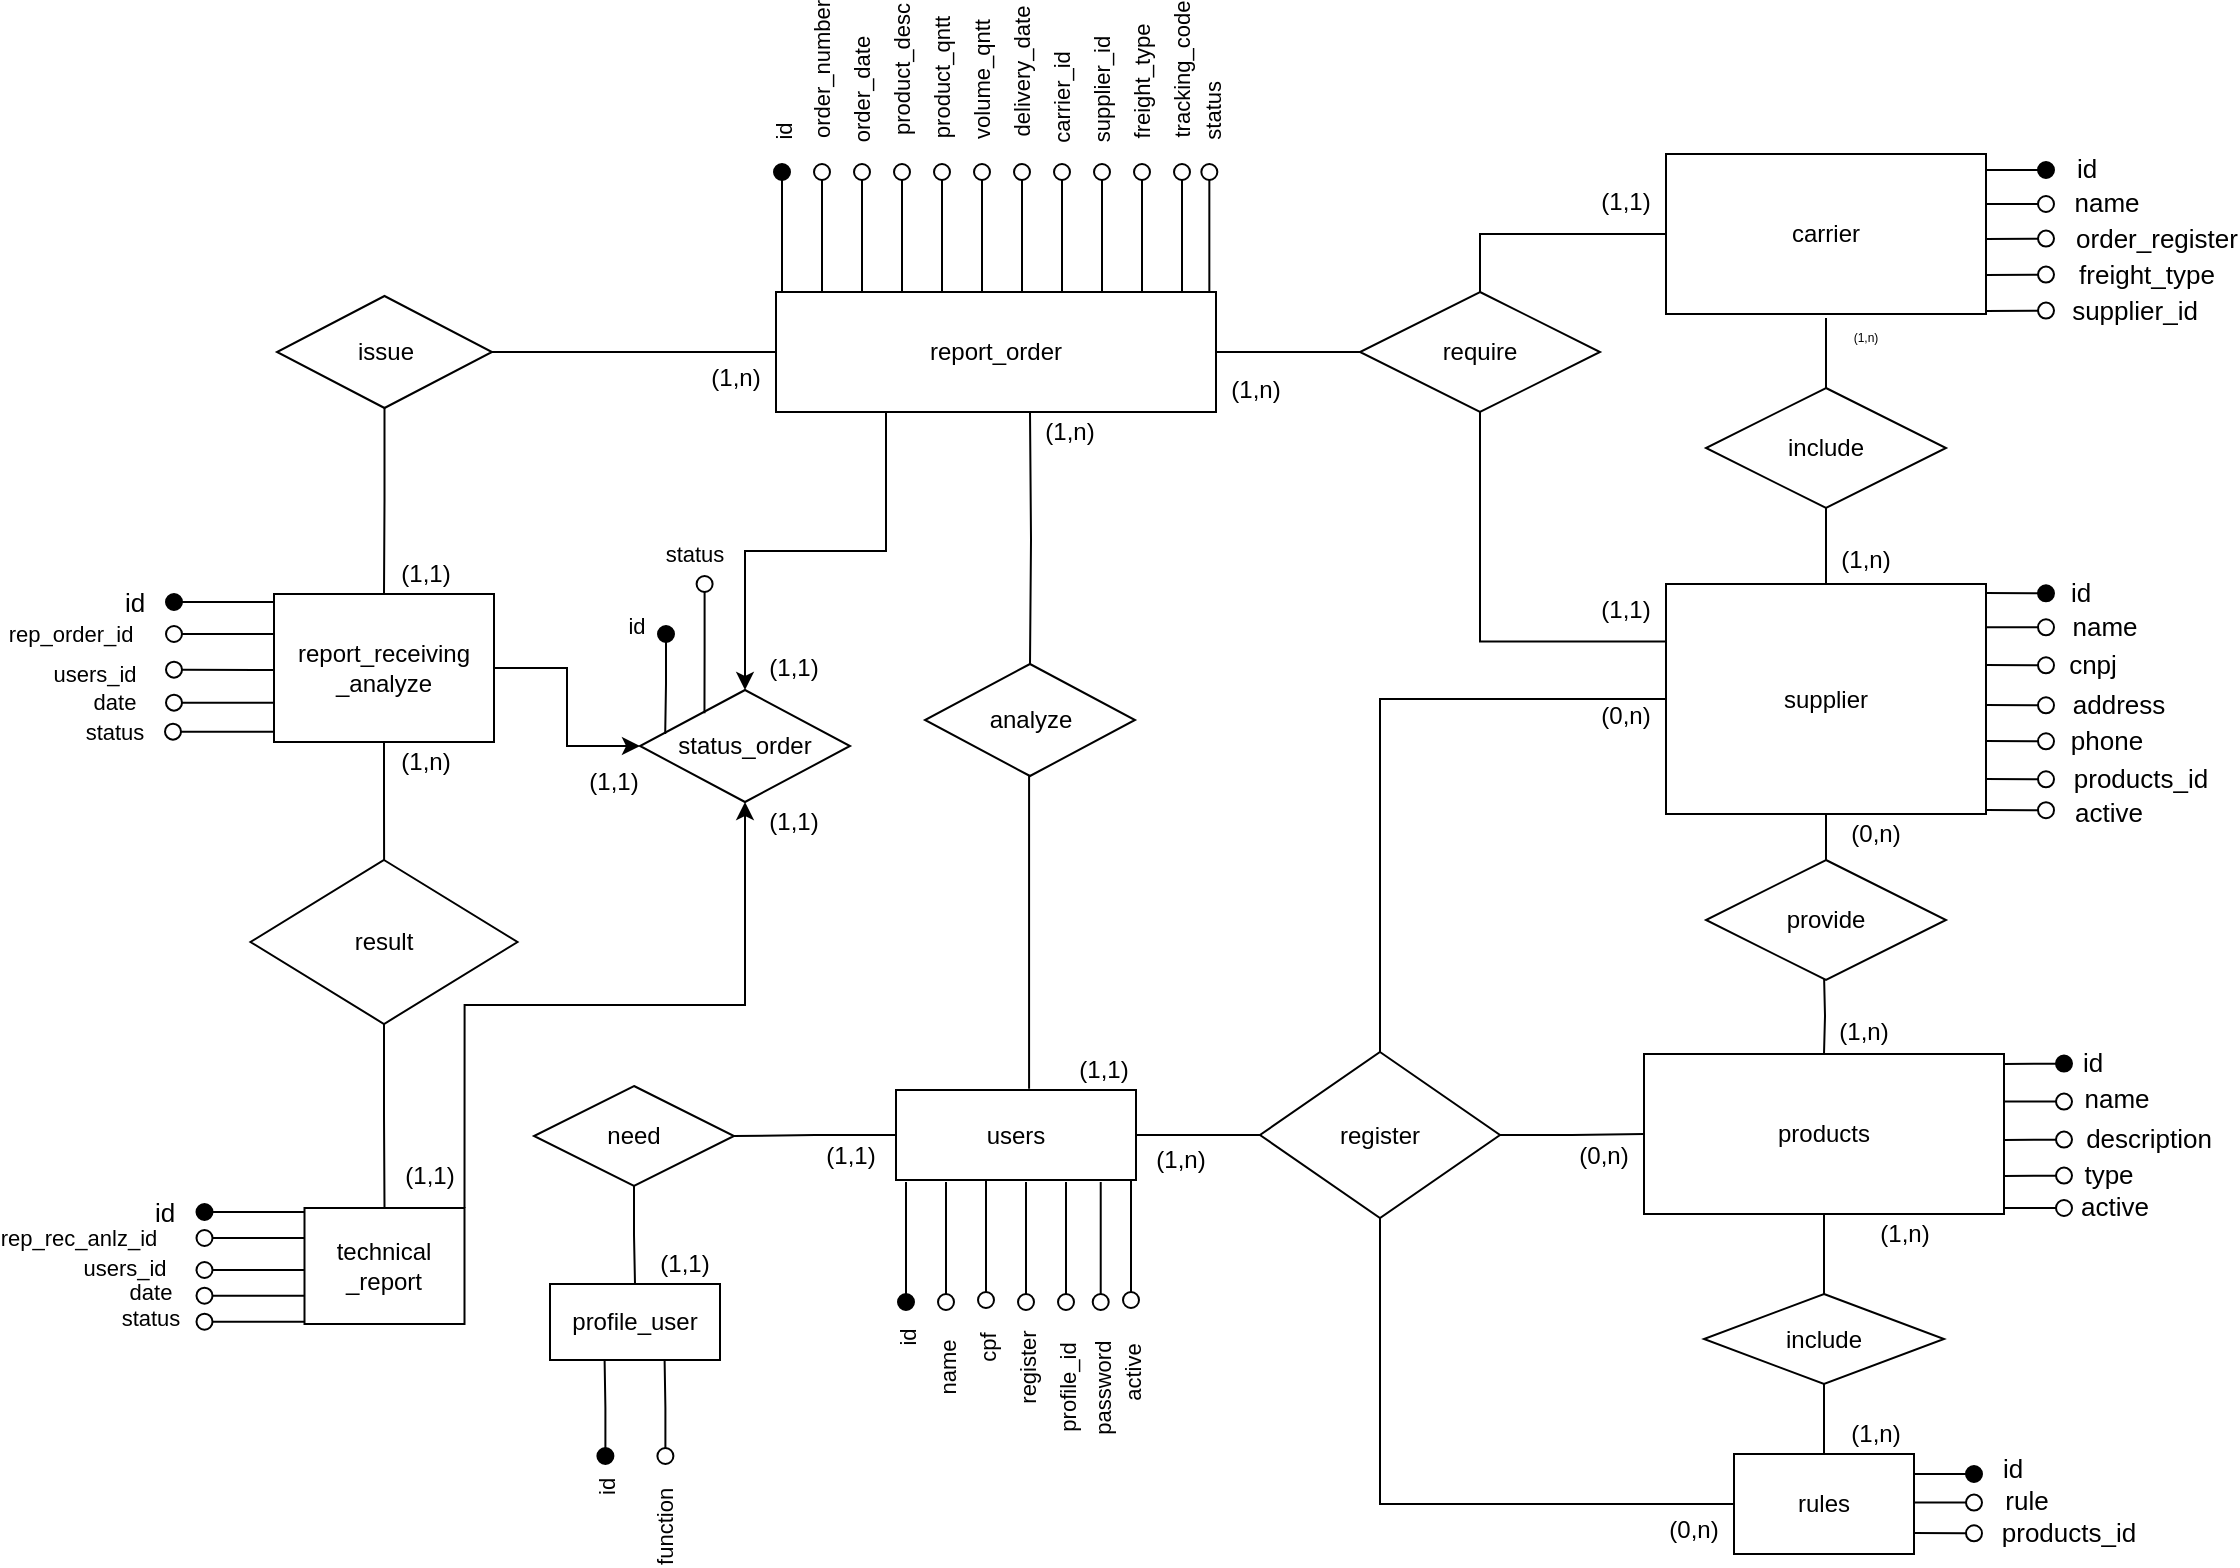 <mxfile version="21.1.5" type="github">
  <diagram id="prtHgNgQTEPvFCAcTncT" name="Page-1">
    <mxGraphModel dx="1671" dy="895" grid="1" gridSize="10" guides="1" tooltips="1" connect="1" arrows="1" fold="1" page="1" pageScale="1" pageWidth="1169" pageHeight="827" math="0" shadow="0">
      <root>
        <mxCell id="0" />
        <mxCell id="1" parent="0" />
        <mxCell id="_CVdrVDIRZmNFYh-nfX4-27" style="edgeStyle=orthogonalEdgeStyle;rounded=0;orthogonalLoop=1;jettySize=auto;html=1;entryX=0.5;entryY=0;entryDx=0;entryDy=0;endArrow=none;endFill=0;" parent="1" target="_CVdrVDIRZmNFYh-nfX4-19" edge="1">
          <mxGeometry relative="1" as="geometry">
            <mxPoint x="936" y="182" as="sourcePoint" />
          </mxGeometry>
        </mxCell>
        <mxCell id="_CVdrVDIRZmNFYh-nfX4-208" style="edgeStyle=orthogonalEdgeStyle;rounded=0;orthogonalLoop=1;jettySize=auto;html=1;entryX=0.5;entryY=0;entryDx=0;entryDy=0;endArrow=none;endFill=0;" parent="1" source="_CVdrVDIRZmNFYh-nfX4-3" target="_CVdrVDIRZmNFYh-nfX4-205" edge="1">
          <mxGeometry relative="1" as="geometry" />
        </mxCell>
        <mxCell id="_CVdrVDIRZmNFYh-nfX4-3" value="carrier" style="whiteSpace=wrap;html=1;align=center;fillColor=none;shadow=0;direction=east;" parent="1" vertex="1">
          <mxGeometry x="856" y="100" width="160" height="80" as="geometry" />
        </mxCell>
        <mxCell id="_CVdrVDIRZmNFYh-nfX4-11" value="&lt;font style=&quot;font-size: 13px;&quot;&gt;id&lt;/font&gt;" style="html=1;verticalAlign=bottom;startArrow=oval;startFill=1;endArrow=none;startSize=8;edgeStyle=elbowEdgeStyle;elbow=vertical;curved=0;rounded=0;fillColor=none;endFill=0;shadow=0;align=center;labelBackgroundColor=none;" parent="1" edge="1">
          <mxGeometry x="-0.982" y="22" width="60" relative="1" as="geometry">
            <mxPoint x="1046" y="108" as="sourcePoint" />
            <mxPoint x="1016" y="108.276" as="targetPoint" />
            <mxPoint x="20" y="-12" as="offset" />
          </mxGeometry>
        </mxCell>
        <mxCell id="_CVdrVDIRZmNFYh-nfX4-12" value="&lt;font style=&quot;font-size: 13px;&quot;&gt;name&lt;/font&gt;" style="html=1;verticalAlign=bottom;startArrow=oval;startFill=0;endArrow=none;startSize=8;edgeStyle=elbowEdgeStyle;elbow=vertical;curved=0;rounded=0;fillColor=none;endFill=0;shadow=0;align=center;labelBackgroundColor=none;" parent="1" edge="1">
          <mxGeometry x="-1" y="32" width="60" relative="1" as="geometry">
            <mxPoint x="1046" y="125" as="sourcePoint" />
            <mxPoint x="1016" y="125" as="targetPoint" />
            <Array as="points">
              <mxPoint x="1036" y="125" />
            </Array>
            <mxPoint x="30" y="-22" as="offset" />
          </mxGeometry>
        </mxCell>
        <mxCell id="_CVdrVDIRZmNFYh-nfX4-13" value="&lt;font style=&quot;font-size: 13px;&quot;&gt;order_register&lt;/font&gt;" style="html=1;verticalAlign=bottom;startArrow=oval;startFill=0;endArrow=none;startSize=8;edgeStyle=elbowEdgeStyle;elbow=vertical;curved=0;rounded=0;fillColor=none;endFill=0;shadow=0;align=center;spacingRight=9;labelBackgroundColor=none;" parent="1" edge="1">
          <mxGeometry x="-0.982" y="61" width="60" relative="1" as="geometry">
            <mxPoint x="1046" y="142.31" as="sourcePoint" />
            <mxPoint x="1016" y="142.31" as="targetPoint" />
            <mxPoint x="60" y="-51" as="offset" />
          </mxGeometry>
        </mxCell>
        <mxCell id="_CVdrVDIRZmNFYh-nfX4-14" value="&lt;font style=&quot;font-size: 13px;&quot;&gt;freight_type&lt;/font&gt;" style="html=1;verticalAlign=bottom;startArrow=oval;startFill=0;endArrow=none;startSize=8;edgeStyle=elbowEdgeStyle;elbow=vertical;curved=0;rounded=0;fillColor=none;endFill=0;shadow=0;align=center;labelBackgroundColor=none;" parent="1" edge="1">
          <mxGeometry x="-0.982" y="51" width="60" relative="1" as="geometry">
            <mxPoint x="1046" y="160.31" as="sourcePoint" />
            <mxPoint x="1016" y="160.31" as="targetPoint" />
            <mxPoint x="50" y="-41" as="offset" />
          </mxGeometry>
        </mxCell>
        <mxCell id="_CVdrVDIRZmNFYh-nfX4-16" value="&lt;font style=&quot;font-size: 13px;&quot;&gt;supplier_id&lt;/font&gt;" style="html=1;verticalAlign=bottom;startArrow=oval;startFill=0;endArrow=none;startSize=8;edgeStyle=elbowEdgeStyle;elbow=vertical;curved=0;rounded=0;fillColor=none;endFill=0;shadow=0;align=center;spacing=2;spacingTop=0;spacingRight=11;labelBackgroundColor=none;" parent="1" edge="1">
          <mxGeometry x="-0.982" y="51" width="60" relative="1" as="geometry">
            <mxPoint x="1046" y="178.31" as="sourcePoint" />
            <mxPoint x="1016" y="178.31" as="targetPoint" />
            <mxPoint x="50" y="-41" as="offset" />
          </mxGeometry>
        </mxCell>
        <mxCell id="_CVdrVDIRZmNFYh-nfX4-29" style="edgeStyle=orthogonalEdgeStyle;rounded=0;orthogonalLoop=1;jettySize=auto;html=1;exitX=0.5;exitY=1;exitDx=0;exitDy=0;entryX=0.5;entryY=0;entryDx=0;entryDy=0;endArrow=none;endFill=0;" parent="1" source="_CVdrVDIRZmNFYh-nfX4-19" target="_CVdrVDIRZmNFYh-nfX4-20" edge="1">
          <mxGeometry relative="1" as="geometry" />
        </mxCell>
        <mxCell id="_CVdrVDIRZmNFYh-nfX4-19" value="include" style="shape=rhombus;perimeter=rhombusPerimeter;whiteSpace=wrap;html=1;align=center;" parent="1" vertex="1">
          <mxGeometry x="876" y="217" width="120" height="60" as="geometry" />
        </mxCell>
        <mxCell id="_CVdrVDIRZmNFYh-nfX4-161" style="edgeStyle=orthogonalEdgeStyle;rounded=0;orthogonalLoop=1;jettySize=auto;html=1;entryX=0.5;entryY=0;entryDx=0;entryDy=0;endArrow=none;endFill=0;" parent="1" source="_CVdrVDIRZmNFYh-nfX4-20" target="_CVdrVDIRZmNFYh-nfX4-35" edge="1">
          <mxGeometry relative="1" as="geometry" />
        </mxCell>
        <mxCell id="_CVdrVDIRZmNFYh-nfX4-211" style="edgeStyle=orthogonalEdgeStyle;rounded=0;orthogonalLoop=1;jettySize=auto;html=1;exitX=0;exitY=0.25;exitDx=0;exitDy=0;endArrow=none;endFill=0;entryX=0.5;entryY=1;entryDx=0;entryDy=0;" parent="1" source="_CVdrVDIRZmNFYh-nfX4-20" target="_CVdrVDIRZmNFYh-nfX4-205" edge="1">
          <mxGeometry relative="1" as="geometry">
            <mxPoint x="763" y="230" as="targetPoint" />
          </mxGeometry>
        </mxCell>
        <mxCell id="_CVdrVDIRZmNFYh-nfX4-20" value="supplier" style="whiteSpace=wrap;html=1;align=center;fillColor=none;" parent="1" vertex="1">
          <mxGeometry x="856" y="315" width="160" height="115" as="geometry" />
        </mxCell>
        <mxCell id="_CVdrVDIRZmNFYh-nfX4-21" value="&lt;font style=&quot;font-size: 13px;&quot;&gt;id&lt;/font&gt;" style="html=1;verticalAlign=bottom;startArrow=oval;startFill=1;endArrow=none;startSize=8;edgeStyle=elbowEdgeStyle;elbow=vertical;curved=0;rounded=0;fillColor=none;endFill=0;spacingRight=7;labelBackgroundColor=none;" parent="1" edge="1">
          <mxGeometry x="-1" y="-23" width="60" relative="1" as="geometry">
            <mxPoint x="1046" y="319.66" as="sourcePoint" />
            <mxPoint x="1016" y="319.66" as="targetPoint" />
            <mxPoint x="20" y="33" as="offset" />
          </mxGeometry>
        </mxCell>
        <mxCell id="_CVdrVDIRZmNFYh-nfX4-22" value="&lt;font style=&quot;font-size: 13px;&quot;&gt;name&lt;/font&gt;" style="html=1;verticalAlign=bottom;startArrow=oval;startFill=0;endArrow=none;startSize=8;edgeStyle=elbowEdgeStyle;elbow=vertical;curved=0;rounded=0;fillColor=none;endFill=0;spacingRight=3;labelBackgroundColor=none;" parent="1" edge="1">
          <mxGeometry x="-1" y="32" width="60" relative="1" as="geometry">
            <mxPoint x="1046" y="336.66" as="sourcePoint" />
            <mxPoint x="1016" y="336.66" as="targetPoint" />
            <Array as="points">
              <mxPoint x="1036" y="336.66" />
            </Array>
            <mxPoint x="30" y="-22" as="offset" />
          </mxGeometry>
        </mxCell>
        <mxCell id="_CVdrVDIRZmNFYh-nfX4-23" value="&lt;font style=&quot;font-size: 13px;&quot;&gt;cnpj&lt;/font&gt;" style="html=1;verticalAlign=bottom;startArrow=oval;startFill=0;endArrow=none;startSize=8;edgeStyle=elbowEdgeStyle;elbow=vertical;curved=0;rounded=0;fillColor=none;endFill=0;spacingRight=-6;labelBackgroundColor=none;" parent="1" edge="1">
          <mxGeometry x="-1" y="-23" width="60" relative="1" as="geometry">
            <mxPoint x="1046" y="355.66" as="sourcePoint" />
            <mxPoint x="1016" y="355.66" as="targetPoint" />
            <mxPoint x="20" y="33" as="offset" />
          </mxGeometry>
        </mxCell>
        <mxCell id="_CVdrVDIRZmNFYh-nfX4-24" value="&lt;font style=&quot;font-size: 13px;&quot;&gt;address&lt;/font&gt;" style="html=1;verticalAlign=bottom;startArrow=oval;startFill=0;endArrow=none;startSize=8;edgeStyle=elbowEdgeStyle;elbow=vertical;curved=0;rounded=0;fillColor=none;endFill=0;spacingRight=9;labelBackgroundColor=none;" parent="1" edge="1">
          <mxGeometry x="-1" y="-41" width="60" relative="1" as="geometry">
            <mxPoint x="1046" y="375.66" as="sourcePoint" />
            <mxPoint x="1016" y="375.66" as="targetPoint" />
            <mxPoint x="40" y="51" as="offset" />
          </mxGeometry>
        </mxCell>
        <mxCell id="_CVdrVDIRZmNFYh-nfX4-25" value="&lt;font style=&quot;font-size: 13px;&quot;&gt;phone&lt;/font&gt;" style="html=1;verticalAlign=bottom;startArrow=oval;startFill=0;endArrow=none;startSize=8;edgeStyle=elbowEdgeStyle;elbow=vertical;curved=0;rounded=0;fillColor=none;endFill=0;labelBackgroundColor=none;" parent="1" edge="1">
          <mxGeometry x="-1" y="-32" width="60" relative="1" as="geometry">
            <mxPoint x="1046" y="393.66" as="sourcePoint" />
            <mxPoint x="1016" y="393.66" as="targetPoint" />
            <mxPoint x="30" y="42" as="offset" />
          </mxGeometry>
        </mxCell>
        <mxCell id="_CVdrVDIRZmNFYh-nfX4-30" value="(1,n)" style="text;strokeColor=none;fillColor=none;spacingLeft=4;spacingRight=4;overflow=hidden;rotatable=0;points=[[0,0.5],[1,0.5]];portConstraint=eastwest;fontSize=6;whiteSpace=wrap;html=1;shadow=0;verticalAlign=middle;align=center;" parent="1" vertex="1">
          <mxGeometry x="936" y="182" width="40" height="20" as="geometry" />
        </mxCell>
        <mxCell id="_CVdrVDIRZmNFYh-nfX4-31" value="(1,n)" style="text;strokeColor=none;fillColor=none;spacingLeft=4;spacingRight=4;overflow=hidden;rotatable=0;points=[[0,0.5],[1,0.5]];portConstraint=eastwest;fontSize=12;whiteSpace=wrap;html=1;align=center;verticalAlign=middle;" parent="1" vertex="1">
          <mxGeometry x="936" y="290" width="40" height="25" as="geometry" />
        </mxCell>
        <mxCell id="_CVdrVDIRZmNFYh-nfX4-32" value="&lt;font style=&quot;font-size: 13px;&quot;&gt;products_id&lt;/font&gt;" style="html=1;verticalAlign=bottom;startArrow=oval;startFill=0;endArrow=none;startSize=8;edgeStyle=elbowEdgeStyle;elbow=vertical;curved=0;rounded=0;fillColor=none;endFill=0;spacingRight=7;labelBackgroundColor=none;" parent="1" edge="1">
          <mxGeometry x="-1" y="-51" width="60" relative="1" as="geometry">
            <mxPoint x="1046" y="412.66" as="sourcePoint" />
            <mxPoint x="1016" y="412.66" as="targetPoint" />
            <mxPoint x="50" y="61" as="offset" />
          </mxGeometry>
        </mxCell>
        <mxCell id="_CVdrVDIRZmNFYh-nfX4-34" style="edgeStyle=orthogonalEdgeStyle;rounded=0;orthogonalLoop=1;jettySize=auto;html=1;exitX=0.5;exitY=1;exitDx=0;exitDy=0;entryX=0.5;entryY=0;entryDx=0;entryDy=0;endArrow=none;endFill=0;" parent="1" target="_CVdrVDIRZmNFYh-nfX4-36" edge="1">
          <mxGeometry relative="1" as="geometry">
            <mxPoint x="935" y="510" as="sourcePoint" />
          </mxGeometry>
        </mxCell>
        <mxCell id="_CVdrVDIRZmNFYh-nfX4-35" value="provide" style="shape=rhombus;perimeter=rhombusPerimeter;whiteSpace=wrap;html=1;align=center;" parent="1" vertex="1">
          <mxGeometry x="876" y="453" width="120" height="60" as="geometry" />
        </mxCell>
        <mxCell id="_CVdrVDIRZmNFYh-nfX4-165" style="edgeStyle=orthogonalEdgeStyle;rounded=0;orthogonalLoop=1;jettySize=auto;html=1;entryX=0.5;entryY=0;entryDx=0;entryDy=0;endArrow=none;endFill=0;" parent="1" source="_CVdrVDIRZmNFYh-nfX4-36" target="_CVdrVDIRZmNFYh-nfX4-51" edge="1">
          <mxGeometry relative="1" as="geometry" />
        </mxCell>
        <mxCell id="_CVdrVDIRZmNFYh-nfX4-36" value="products" style="whiteSpace=wrap;html=1;align=center;fillColor=none;" parent="1" vertex="1">
          <mxGeometry x="845" y="550" width="180" height="80" as="geometry" />
        </mxCell>
        <mxCell id="_CVdrVDIRZmNFYh-nfX4-37" value="&lt;font style=&quot;font-size: 13px;&quot;&gt;id&lt;/font&gt;" style="html=1;verticalAlign=bottom;startArrow=oval;startFill=1;endArrow=none;startSize=8;edgeStyle=elbowEdgeStyle;elbow=vertical;curved=0;rounded=0;fillColor=none;endFill=0;spacing=2;spacingRight=8;labelBackgroundColor=none;" parent="1" edge="1">
          <mxGeometry x="-0.994" y="21" width="60" relative="1" as="geometry">
            <mxPoint x="1055" y="554.79" as="sourcePoint" />
            <mxPoint x="1025" y="554.79" as="targetPoint" />
            <mxPoint x="18" y="-11" as="offset" />
          </mxGeometry>
        </mxCell>
        <mxCell id="_CVdrVDIRZmNFYh-nfX4-38" value="&lt;font style=&quot;font-size: 13px;&quot;&gt;name&lt;/font&gt;" style="html=1;verticalAlign=bottom;startArrow=oval;startFill=0;endArrow=none;startSize=8;edgeStyle=elbowEdgeStyle;elbow=vertical;curved=0;rounded=0;fillColor=none;endFill=0;spacingRight=4;spacing=3;fontColor=default;labelBackgroundColor=none;" parent="1" edge="1">
          <mxGeometry x="-1" y="30" width="60" relative="1" as="geometry">
            <mxPoint x="1055" y="573.79" as="sourcePoint" />
            <mxPoint x="1025" y="573.79" as="targetPoint" />
            <Array as="points">
              <mxPoint x="1045" y="573.79" />
            </Array>
            <mxPoint x="28" y="-20" as="offset" />
          </mxGeometry>
        </mxCell>
        <mxCell id="_CVdrVDIRZmNFYh-nfX4-39" value="&lt;font style=&quot;font-size: 13px;&quot;&gt;description&lt;/font&gt;" style="html=1;verticalAlign=bottom;startArrow=oval;startFill=0;endArrow=none;startSize=8;edgeStyle=elbowEdgeStyle;elbow=vertical;curved=0;rounded=0;fillColor=none;endFill=0;spacingRight=12;labelBackgroundColor=none;" parent="1" edge="1">
          <mxGeometry x="-0.994" y="49" width="60" relative="1" as="geometry">
            <mxPoint x="1055" y="592.79" as="sourcePoint" />
            <mxPoint x="1025" y="592.79" as="targetPoint" />
            <mxPoint x="48" y="-39" as="offset" />
          </mxGeometry>
        </mxCell>
        <mxCell id="_CVdrVDIRZmNFYh-nfX4-40" value="&lt;font style=&quot;font-size: 13px;&quot;&gt;type&lt;/font&gt;" style="html=1;verticalAlign=bottom;startArrow=oval;startFill=0;endArrow=none;startSize=8;edgeStyle=elbowEdgeStyle;elbow=vertical;curved=0;rounded=0;fillColor=none;endFill=0;spacingRight=-8;labelBackgroundColor=none;" parent="1" edge="1">
          <mxGeometry x="-1" y="-21" width="60" relative="1" as="geometry">
            <mxPoint x="1055" y="610.79" as="sourcePoint" />
            <mxPoint x="1025" y="610.79" as="targetPoint" />
            <mxPoint x="18" y="31" as="offset" />
          </mxGeometry>
        </mxCell>
        <mxCell id="_CVdrVDIRZmNFYh-nfX4-42" value="(0,n)" style="text;strokeColor=none;fillColor=none;spacingLeft=4;spacingRight=4;overflow=hidden;rotatable=0;points=[[0,0.5],[1,0.5]];portConstraint=eastwest;fontSize=12;whiteSpace=wrap;html=1;align=center;verticalAlign=middle;" parent="1" vertex="1">
          <mxGeometry x="941" y="430" width="40" height="20" as="geometry" />
        </mxCell>
        <mxCell id="_CVdrVDIRZmNFYh-nfX4-43" value="(1,n)" style="text;strokeColor=none;fillColor=none;spacingLeft=4;spacingRight=4;overflow=hidden;rotatable=0;points=[[0,0.5],[1,0.5]];portConstraint=eastwest;fontSize=12;whiteSpace=wrap;html=1;verticalAlign=middle;align=center;" parent="1" vertex="1">
          <mxGeometry x="935" y="527" width="40" height="23" as="geometry" />
        </mxCell>
        <mxCell id="_CVdrVDIRZmNFYh-nfX4-45" value="rules" style="whiteSpace=wrap;html=1;align=center;fillColor=none;" parent="1" vertex="1">
          <mxGeometry x="890" y="750" width="90" height="50" as="geometry" />
        </mxCell>
        <mxCell id="_CVdrVDIRZmNFYh-nfX4-167" style="edgeStyle=orthogonalEdgeStyle;rounded=0;orthogonalLoop=1;jettySize=auto;html=1;entryX=0.5;entryY=0;entryDx=0;entryDy=0;endArrow=none;endFill=0;" parent="1" source="_CVdrVDIRZmNFYh-nfX4-51" target="_CVdrVDIRZmNFYh-nfX4-45" edge="1">
          <mxGeometry relative="1" as="geometry" />
        </mxCell>
        <mxCell id="_CVdrVDIRZmNFYh-nfX4-51" value="include" style="shape=rhombus;perimeter=rhombusPerimeter;whiteSpace=wrap;html=1;align=center;" parent="1" vertex="1">
          <mxGeometry x="875" y="670" width="120" height="45" as="geometry" />
        </mxCell>
        <mxCell id="_CVdrVDIRZmNFYh-nfX4-57" value="(1,n)" style="text;strokeColor=none;fillColor=none;spacingLeft=4;spacingRight=4;overflow=hidden;rotatable=0;points=[[0,0.5],[1,0.5]];portConstraint=eastwest;fontSize=12;whiteSpace=wrap;html=1;verticalAlign=middle;align=center;" parent="1" vertex="1">
          <mxGeometry x="955" y="630" width="41" height="20" as="geometry" />
        </mxCell>
        <mxCell id="_CVdrVDIRZmNFYh-nfX4-58" value="(1,n)" style="text;strokeColor=none;fillColor=none;spacingLeft=4;spacingRight=4;overflow=hidden;rotatable=0;points=[[0,0.5],[1,0.5]];portConstraint=eastwest;fontSize=12;whiteSpace=wrap;html=1;verticalAlign=middle;align=center;" parent="1" vertex="1">
          <mxGeometry x="941" y="730" width="40" height="20" as="geometry" />
        </mxCell>
        <mxCell id="_CVdrVDIRZmNFYh-nfX4-213" style="edgeStyle=orthogonalEdgeStyle;rounded=0;orthogonalLoop=1;jettySize=auto;html=1;entryX=0.5;entryY=0;entryDx=0;entryDy=0;endArrow=none;endFill=0;" parent="1" target="_CVdrVDIRZmNFYh-nfX4-185" edge="1">
          <mxGeometry relative="1" as="geometry">
            <mxPoint x="538" y="229" as="sourcePoint" />
          </mxGeometry>
        </mxCell>
        <mxCell id="_CVdrVDIRZmNFYh-nfX4-256" style="edgeStyle=orthogonalEdgeStyle;rounded=0;orthogonalLoop=1;jettySize=auto;html=1;endArrow=none;endFill=0;" parent="1" source="_CVdrVDIRZmNFYh-nfX4-60" target="_CVdrVDIRZmNFYh-nfX4-254" edge="1">
          <mxGeometry relative="1" as="geometry" />
        </mxCell>
        <mxCell id="lhoIDxbnraqKKXSObp4H-19" style="edgeStyle=orthogonalEdgeStyle;rounded=0;orthogonalLoop=1;jettySize=auto;html=1;exitX=0.25;exitY=1;exitDx=0;exitDy=0;fontFamily=Helvetica;fontSize=12;fontColor=default;" edge="1" parent="1" source="_CVdrVDIRZmNFYh-nfX4-60" target="lhoIDxbnraqKKXSObp4H-16">
          <mxGeometry relative="1" as="geometry" />
        </mxCell>
        <mxCell id="_CVdrVDIRZmNFYh-nfX4-60" value="report_order" style="whiteSpace=wrap;html=1;align=center;fillColor=none;" parent="1" vertex="1">
          <mxGeometry x="411" y="169" width="220" height="60" as="geometry" />
        </mxCell>
        <mxCell id="_CVdrVDIRZmNFYh-nfX4-66" value="&lt;p style=&quot;line-height: 0%;&quot;&gt;id&lt;/p&gt;" style="html=1;verticalAlign=middle;startArrow=oval;startFill=1;endArrow=none;startSize=8;edgeStyle=elbowEdgeStyle;elbow=vertical;curved=0;rounded=0;fillColor=none;endFill=0;align=center;horizontal=0;labelPosition=center;verticalLabelPosition=middle;spacing=0;labelBackgroundColor=none;" parent="1" edge="1">
          <mxGeometry x="-1" y="-20" width="60" relative="1" as="geometry">
            <mxPoint x="414" y="109" as="sourcePoint" />
            <mxPoint x="414" y="169" as="targetPoint" />
            <mxPoint x="20" y="-20" as="offset" />
          </mxGeometry>
        </mxCell>
        <mxCell id="_CVdrVDIRZmNFYh-nfX4-81" value="&lt;p style=&quot;line-height: 0%;&quot;&gt;order_number&lt;br&gt;&lt;/p&gt;" style="html=1;verticalAlign=bottom;startArrow=oval;startFill=0;endArrow=none;startSize=8;edgeStyle=elbowEdgeStyle;elbow=vertical;curved=0;rounded=0;fillColor=none;endFill=0;align=center;horizontal=0;labelPosition=center;verticalLabelPosition=top;spacing=0;fontColor=default;labelBackgroundColor=none;" parent="1" edge="1">
          <mxGeometry x="-1" y="51" width="60" relative="1" as="geometry">
            <mxPoint x="434" y="109" as="sourcePoint" />
            <mxPoint x="434" y="169" as="targetPoint" />
            <mxPoint x="-41" y="-50" as="offset" />
          </mxGeometry>
        </mxCell>
        <mxCell id="_CVdrVDIRZmNFYh-nfX4-82" value="&lt;p style=&quot;line-height: 0%;&quot;&gt;order_date&lt;br&gt;&lt;/p&gt;" style="html=1;verticalAlign=bottom;startArrow=oval;startFill=0;endArrow=none;startSize=8;edgeStyle=elbowEdgeStyle;elbow=vertical;curved=0;rounded=0;fillColor=none;endFill=0;align=center;horizontal=0;labelPosition=center;verticalLabelPosition=top;spacing=0;labelBackgroundColor=none;" parent="1" edge="1">
          <mxGeometry x="-1" y="41" width="60" relative="1" as="geometry">
            <mxPoint x="454" y="109" as="sourcePoint" />
            <mxPoint x="454" y="169" as="targetPoint" />
            <mxPoint x="-31" y="-40" as="offset" />
          </mxGeometry>
        </mxCell>
        <mxCell id="_CVdrVDIRZmNFYh-nfX4-84" value="&lt;p style=&quot;line-height: 0%;&quot;&gt;product_desc&lt;br&gt;&lt;/p&gt;" style="html=1;verticalAlign=bottom;startArrow=oval;startFill=0;endArrow=none;startSize=8;edgeStyle=elbowEdgeStyle;elbow=vertical;curved=0;rounded=0;fillColor=none;endFill=0;align=center;horizontal=0;labelPosition=center;verticalLabelPosition=top;spacing=0;labelBackgroundColor=none;" parent="1" edge="1">
          <mxGeometry x="-1" y="51" width="60" relative="1" as="geometry">
            <mxPoint x="474" y="109" as="sourcePoint" />
            <mxPoint x="474" y="169" as="targetPoint" />
            <mxPoint x="-41" y="-50" as="offset" />
          </mxGeometry>
        </mxCell>
        <mxCell id="_CVdrVDIRZmNFYh-nfX4-85" value="&lt;p style=&quot;line-height: 0%;&quot;&gt;product_qntt&lt;br&gt;&lt;/p&gt;" style="html=1;verticalAlign=bottom;startArrow=oval;startFill=0;endArrow=none;startSize=8;edgeStyle=elbowEdgeStyle;elbow=vertical;curved=0;rounded=0;fillColor=none;endFill=0;align=center;horizontal=0;labelPosition=center;verticalLabelPosition=top;spacing=-4;labelBackgroundColor=none;" parent="1" edge="1">
          <mxGeometry x="-1" y="51" width="60" relative="1" as="geometry">
            <mxPoint x="494" y="109" as="sourcePoint" />
            <mxPoint x="494" y="169" as="targetPoint" />
            <mxPoint x="-41" y="-50" as="offset" />
          </mxGeometry>
        </mxCell>
        <mxCell id="_CVdrVDIRZmNFYh-nfX4-87" value="&lt;p style=&quot;line-height: 0%;&quot;&gt;volume_qntt&lt;br&gt;&lt;/p&gt;" style="html=1;verticalAlign=bottom;startArrow=oval;startFill=0;endArrow=none;startSize=8;edgeStyle=elbowEdgeStyle;elbow=vertical;curved=0;rounded=0;fillColor=none;endFill=0;align=center;horizontal=0;labelPosition=center;verticalLabelPosition=top;spacing=-5;labelBackgroundColor=none;" parent="1" edge="1">
          <mxGeometry x="-1" y="51" width="60" relative="1" as="geometry">
            <mxPoint x="514" y="109" as="sourcePoint" />
            <mxPoint x="514" y="169" as="targetPoint" />
            <mxPoint x="-41" y="-50" as="offset" />
          </mxGeometry>
        </mxCell>
        <mxCell id="_CVdrVDIRZmNFYh-nfX4-88" value="&lt;p style=&quot;line-height: 0%;&quot;&gt;delivery_date&lt;br&gt;&lt;/p&gt;" style="html=1;verticalAlign=bottom;startArrow=oval;startFill=0;endArrow=none;startSize=8;edgeStyle=elbowEdgeStyle;elbow=vertical;curved=0;rounded=0;fillColor=none;endFill=0;align=center;horizontal=0;labelPosition=center;verticalLabelPosition=top;spacing=-1;labelBackgroundColor=none;" parent="1" edge="1">
          <mxGeometry x="-1" y="51" width="60" relative="1" as="geometry">
            <mxPoint x="534" y="109" as="sourcePoint" />
            <mxPoint x="534" y="169" as="targetPoint" />
            <mxPoint x="-41" y="-50" as="offset" />
          </mxGeometry>
        </mxCell>
        <mxCell id="_CVdrVDIRZmNFYh-nfX4-89" value="&lt;p style=&quot;line-height: 0%;&quot;&gt;carrier_id&lt;br&gt;&lt;/p&gt;" style="html=1;verticalAlign=bottom;startArrow=oval;startFill=0;endArrow=none;startSize=8;edgeStyle=elbowEdgeStyle;elbow=vertical;curved=0;rounded=0;fillColor=none;endFill=0;align=center;horizontal=0;labelPosition=center;verticalLabelPosition=top;spacing=-4;labelBackgroundColor=none;" parent="1" edge="1">
          <mxGeometry x="-1" y="41" width="60" relative="1" as="geometry">
            <mxPoint x="554" y="109" as="sourcePoint" />
            <mxPoint x="554" y="169" as="targetPoint" />
            <mxPoint x="-31" y="-40" as="offset" />
          </mxGeometry>
        </mxCell>
        <mxCell id="_CVdrVDIRZmNFYh-nfX4-90" value="&lt;p style=&quot;line-height: 0%;&quot;&gt;supplier_id&lt;br&gt;&lt;/p&gt;" style="html=1;verticalAlign=bottom;startArrow=oval;startFill=0;endArrow=none;startSize=8;edgeStyle=elbowEdgeStyle;elbow=vertical;curved=0;rounded=0;fillColor=none;endFill=0;align=center;horizontal=0;labelPosition=center;verticalLabelPosition=top;spacing=0;labelBackgroundColor=none;" parent="1" edge="1">
          <mxGeometry x="-1" y="41" width="60" relative="1" as="geometry">
            <mxPoint x="574" y="109" as="sourcePoint" />
            <mxPoint x="574" y="169" as="targetPoint" />
            <mxPoint x="-31" y="-40" as="offset" />
          </mxGeometry>
        </mxCell>
        <mxCell id="_CVdrVDIRZmNFYh-nfX4-91" value="&lt;p style=&quot;line-height: 0%;&quot;&gt;freight_type&lt;br&gt;&lt;/p&gt;" style="html=1;verticalAlign=bottom;startArrow=oval;startFill=0;endArrow=none;startSize=8;edgeStyle=elbowEdgeStyle;elbow=vertical;curved=0;rounded=0;fillColor=none;endFill=0;align=center;horizontal=0;labelPosition=center;verticalLabelPosition=top;spacing=-6;labelBackgroundColor=none;" parent="1" edge="1">
          <mxGeometry x="-1" y="51" width="60" relative="1" as="geometry">
            <mxPoint x="594" y="109" as="sourcePoint" />
            <mxPoint x="594" y="169" as="targetPoint" />
            <mxPoint x="-41" y="-50" as="offset" />
          </mxGeometry>
        </mxCell>
        <mxCell id="_CVdrVDIRZmNFYh-nfX4-92" value="&lt;p style=&quot;line-height: 0%;&quot;&gt;tracking_code&lt;br&gt;&lt;/p&gt;" style="html=1;verticalAlign=bottom;startArrow=oval;startFill=0;endArrow=none;startSize=8;edgeStyle=elbowEdgeStyle;elbow=vertical;curved=0;rounded=0;fillColor=none;endFill=0;align=center;horizontal=0;labelPosition=center;verticalLabelPosition=top;spacing=0;labelBackgroundColor=none;" parent="1" edge="1">
          <mxGeometry x="-1" y="51" width="60" relative="1" as="geometry">
            <mxPoint x="614" y="109" as="sourcePoint" />
            <mxPoint x="614" y="169" as="targetPoint" />
            <mxPoint x="-41" y="-50" as="offset" />
          </mxGeometry>
        </mxCell>
        <mxCell id="_CVdrVDIRZmNFYh-nfX4-102" value="(1,n)" style="text;strokeColor=none;fillColor=none;spacingLeft=4;spacingRight=4;overflow=hidden;rotatable=0;points=[[0,0.5],[1,0.5]];portConstraint=eastwest;fontSize=12;whiteSpace=wrap;html=1;verticalAlign=middle;align=center;" parent="1" vertex="1">
          <mxGeometry x="631" y="206" width="40" height="23" as="geometry" />
        </mxCell>
        <mxCell id="lhoIDxbnraqKKXSObp4H-17" style="edgeStyle=orthogonalEdgeStyle;rounded=0;orthogonalLoop=1;jettySize=auto;html=1;exitX=1;exitY=0;exitDx=0;exitDy=0;entryX=0.5;entryY=1;entryDx=0;entryDy=0;fontFamily=Helvetica;fontSize=12;fontColor=default;" edge="1" parent="1" source="_CVdrVDIRZmNFYh-nfX4-103" target="lhoIDxbnraqKKXSObp4H-16">
          <mxGeometry relative="1" as="geometry" />
        </mxCell>
        <mxCell id="_CVdrVDIRZmNFYh-nfX4-103" value="technical&lt;br&gt;_report" style="whiteSpace=wrap;html=1;align=center;fillColor=none;" parent="1" vertex="1">
          <mxGeometry x="175.25" y="627" width="80" height="58" as="geometry" />
        </mxCell>
        <mxCell id="_CVdrVDIRZmNFYh-nfX4-232" style="edgeStyle=orthogonalEdgeStyle;rounded=0;orthogonalLoop=1;jettySize=auto;html=1;endArrow=none;endFill=0;" parent="1" source="_CVdrVDIRZmNFYh-nfX4-138" target="_CVdrVDIRZmNFYh-nfX4-231" edge="1">
          <mxGeometry relative="1" as="geometry" />
        </mxCell>
        <mxCell id="lhoIDxbnraqKKXSObp4H-20" style="edgeStyle=orthogonalEdgeStyle;rounded=0;orthogonalLoop=1;jettySize=auto;html=1;exitX=1;exitY=0.5;exitDx=0;exitDy=0;entryX=0;entryY=0.5;entryDx=0;entryDy=0;fontFamily=Helvetica;fontSize=12;fontColor=default;" edge="1" parent="1" source="_CVdrVDIRZmNFYh-nfX4-138" target="lhoIDxbnraqKKXSObp4H-16">
          <mxGeometry relative="1" as="geometry" />
        </mxCell>
        <mxCell id="_CVdrVDIRZmNFYh-nfX4-138" value="report_receiving&lt;br&gt;_analyze" style="whiteSpace=wrap;html=1;align=center;fillColor=none;horizontal=1;fontSize=12;" parent="1" vertex="1">
          <mxGeometry x="160" y="320" width="110" height="74" as="geometry" />
        </mxCell>
        <mxCell id="_CVdrVDIRZmNFYh-nfX4-139" value="&lt;font style=&quot;font-size: 13px;&quot;&gt;id&lt;/font&gt;" style="html=1;verticalAlign=middle;startArrow=oval;startFill=1;endArrow=none;startSize=8;edgeStyle=elbowEdgeStyle;elbow=vertical;curved=0;rounded=0;fillColor=none;endFill=0;horizontal=1;spacing=0;labelBackgroundColor=none;" parent="1" edge="1">
          <mxGeometry x="-1" y="20" width="60" relative="1" as="geometry">
            <mxPoint x="110" y="324" as="sourcePoint" />
            <mxPoint x="160" y="324" as="targetPoint" />
            <mxPoint x="-20" y="20" as="offset" />
          </mxGeometry>
        </mxCell>
        <mxCell id="_CVdrVDIRZmNFYh-nfX4-140" value="rep_order_id" style="html=1;verticalAlign=middle;startArrow=oval;startFill=0;endArrow=none;startSize=8;edgeStyle=elbowEdgeStyle;elbow=vertical;curved=0;rounded=0;fillColor=none;horizontal=1;endFill=0;spacing=0;spacingLeft=-5;labelBackgroundColor=none;" parent="1" edge="1">
          <mxGeometry x="-1" y="-50" width="60" relative="1" as="geometry">
            <mxPoint x="110" y="340" as="sourcePoint" />
            <mxPoint x="160" y="340" as="targetPoint" />
            <mxPoint x="-50" y="-50" as="offset" />
            <Array as="points">
              <mxPoint x="140" y="340" />
            </Array>
          </mxGeometry>
        </mxCell>
        <mxCell id="_CVdrVDIRZmNFYh-nfX4-141" value="users_id" style="html=1;verticalAlign=middle;startArrow=oval;startFill=0;endArrow=none;startSize=8;edgeStyle=elbowEdgeStyle;elbow=vertical;curved=0;rounded=0;fillColor=none;endFill=0;horizontal=1;spacing=0;spacingBottom=0;spacingRight=0;spacingLeft=0;spacingTop=-4;labelBackgroundColor=none;labelPosition=center;verticalLabelPosition=middle;align=center;" parent="1" edge="1">
          <mxGeometry x="-1" y="40" width="60" relative="1" as="geometry">
            <mxPoint x="110" y="357.83" as="sourcePoint" />
            <mxPoint x="160" y="357.83" as="targetPoint" />
            <mxPoint x="-40" y="44" as="offset" />
            <Array as="points" />
          </mxGeometry>
        </mxCell>
        <mxCell id="_CVdrVDIRZmNFYh-nfX4-143" value="date" style="html=1;verticalAlign=middle;startArrow=oval;startFill=0;endArrow=none;startSize=8;edgeStyle=elbowEdgeStyle;elbow=vertical;curved=0;rounded=0;fillColor=none;endFill=0;horizontal=1;spacing=0;spacingBottom=0;spacingRight=0;spacingLeft=0;spacingTop=20;labelBackgroundColor=none;" parent="1" edge="1">
          <mxGeometry x="-1" y="32" width="60" relative="1" as="geometry">
            <mxPoint x="110" y="374.33" as="sourcePoint" />
            <mxPoint x="160" y="374.33" as="targetPoint" />
            <mxPoint x="-30" y="22" as="offset" />
            <Array as="points">
              <mxPoint x="140" y="374.33" />
            </Array>
          </mxGeometry>
        </mxCell>
        <mxCell id="_CVdrVDIRZmNFYh-nfX4-155" style="edgeStyle=orthogonalEdgeStyle;rounded=0;orthogonalLoop=1;jettySize=auto;html=1;exitX=0;exitY=0.5;exitDx=0;exitDy=0;entryX=1;entryY=0.5;entryDx=0;entryDy=0;endArrow=none;endFill=0;" parent="1" source="_CVdrVDIRZmNFYh-nfX4-144" target="_CVdrVDIRZmNFYh-nfX4-154" edge="1">
          <mxGeometry relative="1" as="geometry" />
        </mxCell>
        <mxCell id="_CVdrVDIRZmNFYh-nfX4-251" style="edgeStyle=orthogonalEdgeStyle;rounded=0;orthogonalLoop=1;jettySize=auto;html=1;entryX=0;entryY=0.5;entryDx=0;entryDy=0;endArrow=none;endFill=0;" parent="1" source="_CVdrVDIRZmNFYh-nfX4-144" target="_CVdrVDIRZmNFYh-nfX4-172" edge="1">
          <mxGeometry relative="1" as="geometry" />
        </mxCell>
        <mxCell id="_CVdrVDIRZmNFYh-nfX4-144" value="users" style="whiteSpace=wrap;html=1;align=center;fillColor=none;" parent="1" vertex="1">
          <mxGeometry x="471" y="568" width="120" height="45" as="geometry" />
        </mxCell>
        <mxCell id="_CVdrVDIRZmNFYh-nfX4-145" value="profile_user" style="whiteSpace=wrap;html=1;align=center;fillColor=none;" parent="1" vertex="1">
          <mxGeometry x="298" y="665" width="85" height="38" as="geometry" />
        </mxCell>
        <mxCell id="_CVdrVDIRZmNFYh-nfX4-148" value="&lt;p style=&quot;line-height: 0%;&quot;&gt;id&lt;/p&gt;" style="html=1;verticalAlign=middle;startArrow=oval;startFill=1;endArrow=none;startSize=8;edgeStyle=elbowEdgeStyle;elbow=vertical;curved=0;rounded=0;fillColor=none;endFill=0;align=center;horizontal=0;labelPosition=center;verticalLabelPosition=middle;spacing=4;labelBackgroundColor=none;" parent="1" edge="1">
          <mxGeometry x="-1" y="-18" width="60" relative="1" as="geometry">
            <mxPoint x="476" y="674" as="sourcePoint" />
            <mxPoint x="476" y="614" as="targetPoint" />
            <mxPoint x="-18" y="18" as="offset" />
          </mxGeometry>
        </mxCell>
        <mxCell id="_CVdrVDIRZmNFYh-nfX4-149" value="&lt;p style=&quot;line-height: 0%;&quot;&gt;name&lt;br&gt;&lt;/p&gt;" style="html=1;verticalAlign=middle;startArrow=oval;startFill=0;endArrow=none;startSize=8;edgeStyle=elbowEdgeStyle;elbow=vertical;curved=0;rounded=0;fillColor=none;endFill=0;align=center;horizontal=0;labelPosition=center;verticalLabelPosition=top;spacing=0;labelBackgroundColor=none;" parent="1" edge="1">
          <mxGeometry x="-1" y="-33" width="60" relative="1" as="geometry">
            <mxPoint x="496" y="674" as="sourcePoint" />
            <mxPoint x="496" y="614" as="targetPoint" />
            <mxPoint x="-33" y="33" as="offset" />
          </mxGeometry>
        </mxCell>
        <mxCell id="_CVdrVDIRZmNFYh-nfX4-150" value="&lt;p style=&quot;line-height: 0%;&quot;&gt;cpf&lt;br&gt;&lt;/p&gt;" style="html=1;verticalAlign=middle;startArrow=oval;startFill=0;endArrow=none;startSize=8;edgeStyle=elbowEdgeStyle;elbow=vertical;curved=0;rounded=0;fillColor=none;endFill=0;align=center;horizontal=0;labelPosition=center;verticalLabelPosition=top;spacing=0;labelBackgroundColor=none;" parent="1" edge="1">
          <mxGeometry x="-1" y="-24" width="60" relative="1" as="geometry">
            <mxPoint x="516" y="673" as="sourcePoint" />
            <mxPoint x="516" y="613" as="targetPoint" />
            <mxPoint x="-24" y="24" as="offset" />
          </mxGeometry>
        </mxCell>
        <mxCell id="_CVdrVDIRZmNFYh-nfX4-151" value="&lt;p style=&quot;line-height: 0%;&quot;&gt;register&lt;br&gt;&lt;/p&gt;" style="html=1;verticalAlign=middle;startArrow=oval;startFill=0;endArrow=none;startSize=8;edgeStyle=elbowEdgeStyle;elbow=vertical;curved=0;rounded=0;fillColor=none;endFill=0;align=center;horizontal=0;labelPosition=center;verticalLabelPosition=top;spacing=-2;labelBackgroundColor=none;" parent="1" edge="1">
          <mxGeometry x="-1" y="-33" width="60" relative="1" as="geometry">
            <mxPoint x="536" y="674" as="sourcePoint" />
            <mxPoint x="536" y="614" as="targetPoint" />
            <mxPoint x="-33" y="33" as="offset" />
          </mxGeometry>
        </mxCell>
        <mxCell id="_CVdrVDIRZmNFYh-nfX4-152" value="&lt;p style=&quot;line-height: 0%;&quot;&gt;profile_id&lt;br&gt;&lt;/p&gt;" style="html=1;verticalAlign=middle;startArrow=oval;startFill=0;endArrow=none;startSize=8;edgeStyle=elbowEdgeStyle;elbow=vertical;curved=0;rounded=0;fillColor=none;endFill=0;align=center;horizontal=0;labelPosition=center;verticalLabelPosition=top;spacing=4;labelBackgroundColor=none;" parent="1" edge="1">
          <mxGeometry x="-1" y="-43" width="60" relative="1" as="geometry">
            <mxPoint x="556" y="674" as="sourcePoint" />
            <mxPoint x="556" y="614" as="targetPoint" />
            <mxPoint x="-43" y="43" as="offset" />
          </mxGeometry>
        </mxCell>
        <mxCell id="_CVdrVDIRZmNFYh-nfX4-153" value="&lt;p style=&quot;line-height: 0%;&quot;&gt;password&lt;br&gt;&lt;/p&gt;" style="html=1;verticalAlign=middle;startArrow=oval;startFill=0;endArrow=none;startSize=8;edgeStyle=elbowEdgeStyle;elbow=vertical;curved=0;rounded=0;fillColor=none;endFill=0;align=center;horizontal=0;labelPosition=center;verticalLabelPosition=top;spacing=4;labelBackgroundColor=none;" parent="1" edge="1">
          <mxGeometry x="-1" y="-43" width="60" relative="1" as="geometry">
            <mxPoint x="573.36" y="674" as="sourcePoint" />
            <mxPoint x="573.36" y="614" as="targetPoint" />
            <mxPoint x="-43" y="43" as="offset" />
          </mxGeometry>
        </mxCell>
        <mxCell id="_CVdrVDIRZmNFYh-nfX4-156" style="edgeStyle=orthogonalEdgeStyle;rounded=0;orthogonalLoop=1;jettySize=auto;html=1;entryX=0.5;entryY=0;entryDx=0;entryDy=0;endArrow=none;endFill=0;" parent="1" source="_CVdrVDIRZmNFYh-nfX4-154" target="_CVdrVDIRZmNFYh-nfX4-145" edge="1">
          <mxGeometry relative="1" as="geometry" />
        </mxCell>
        <mxCell id="_CVdrVDIRZmNFYh-nfX4-154" value="need" style="shape=rhombus;perimeter=rhombusPerimeter;whiteSpace=wrap;html=1;align=center;" parent="1" vertex="1">
          <mxGeometry x="290" y="566" width="100" height="50" as="geometry" />
        </mxCell>
        <mxCell id="_CVdrVDIRZmNFYh-nfX4-157" value="(1,1)" style="text;strokeColor=none;fillColor=none;spacingLeft=4;spacingRight=4;overflow=hidden;rotatable=0;points=[[0,0.5],[1,0.5]];portConstraint=eastwest;fontSize=12;whiteSpace=wrap;html=1;verticalAlign=middle;align=center;" parent="1" vertex="1">
          <mxGeometry x="426" y="590.5" width="45" height="20" as="geometry" />
        </mxCell>
        <mxCell id="_CVdrVDIRZmNFYh-nfX4-158" value="&lt;p style=&quot;line-height: 0%;&quot;&gt;id&lt;/p&gt;" style="html=1;verticalAlign=middle;startArrow=oval;startFill=1;endArrow=none;startSize=8;edgeStyle=elbowEdgeStyle;elbow=vertical;curved=0;rounded=0;fillColor=none;endFill=0;align=center;horizontal=0;labelPosition=center;verticalLabelPosition=middle;spacing=0;spacingRight=0;spacingBottom=8;labelBackgroundColor=none;" parent="1" edge="1">
          <mxGeometry x="-1" y="20" width="60" relative="1" as="geometry">
            <mxPoint x="325.7" y="751" as="sourcePoint" />
            <mxPoint x="325.3" y="703" as="targetPoint" />
            <mxPoint x="20" y="20" as="offset" />
          </mxGeometry>
        </mxCell>
        <mxCell id="_CVdrVDIRZmNFYh-nfX4-159" value="&lt;p style=&quot;line-height: 0%;&quot;&gt;function&lt;br&gt;&lt;/p&gt;" style="html=1;verticalAlign=middle;startArrow=oval;startFill=0;endArrow=none;startSize=8;edgeStyle=elbowEdgeStyle;elbow=vertical;curved=0;rounded=0;fillColor=none;endFill=0;align=center;horizontal=0;labelPosition=center;verticalLabelPosition=top;spacing=0;spacingRight=-7;spacingBottom=9;labelBackgroundColor=none;" parent="1" edge="1">
          <mxGeometry x="-1" y="40" width="60" relative="1" as="geometry">
            <mxPoint x="355.7" y="751" as="sourcePoint" />
            <mxPoint x="355.3" y="703" as="targetPoint" />
            <mxPoint x="35" y="40" as="offset" />
          </mxGeometry>
        </mxCell>
        <mxCell id="_CVdrVDIRZmNFYh-nfX4-162" value="&lt;font style=&quot;font-size: 13px;&quot;&gt;id&lt;/font&gt;" style="html=1;verticalAlign=bottom;startArrow=oval;startFill=1;endArrow=none;startSize=8;edgeStyle=elbowEdgeStyle;elbow=vertical;curved=0;rounded=0;fillColor=none;endFill=0;spacingRight=7;labelBackgroundColor=none;" parent="1" edge="1">
          <mxGeometry x="-0.978" y="24" width="60" relative="1" as="geometry">
            <mxPoint x="1010" y="760" as="sourcePoint" />
            <mxPoint x="980" y="760" as="targetPoint" />
            <mxPoint x="23" y="-16" as="offset" />
          </mxGeometry>
        </mxCell>
        <mxCell id="_CVdrVDIRZmNFYh-nfX4-163" value="&lt;font style=&quot;font-size: 13px;&quot;&gt;rule&lt;/font&gt;" style="html=1;verticalAlign=bottom;startArrow=oval;startFill=0;endArrow=none;startSize=8;edgeStyle=elbowEdgeStyle;elbow=vertical;curved=0;rounded=0;fillColor=none;endFill=0;spacingRight=8;labelBackgroundColor=none;" parent="1" edge="1">
          <mxGeometry x="-1" y="32" width="60" relative="1" as="geometry">
            <mxPoint x="1010" y="774.31" as="sourcePoint" />
            <mxPoint x="980" y="774.31" as="targetPoint" />
            <Array as="points">
              <mxPoint x="1000" y="774.31" />
            </Array>
            <mxPoint x="30" y="-22" as="offset" />
          </mxGeometry>
        </mxCell>
        <mxCell id="_CVdrVDIRZmNFYh-nfX4-164" value="&lt;font style=&quot;font-size: 13px;&quot;&gt;products_id&lt;/font&gt;" style="html=1;verticalAlign=bottom;startArrow=oval;startFill=0;endArrow=none;startSize=8;edgeStyle=elbowEdgeStyle;elbow=vertical;curved=0;rounded=0;fillColor=none;endFill=0;spacingRight=7;fontColor=default;labelBackgroundColor=none;" parent="1" edge="1">
          <mxGeometry x="-1" y="-51" width="60" relative="1" as="geometry">
            <mxPoint x="1010" y="789.66" as="sourcePoint" />
            <mxPoint x="980" y="789.66" as="targetPoint" />
            <mxPoint x="50" y="61" as="offset" />
          </mxGeometry>
        </mxCell>
        <mxCell id="_CVdrVDIRZmNFYh-nfX4-170" value="(1,1)" style="text;strokeColor=none;fillColor=none;spacingLeft=4;spacingRight=4;overflow=hidden;rotatable=0;points=[[0,0.5],[1,0.5]];portConstraint=eastwest;fontSize=12;whiteSpace=wrap;html=1;verticalAlign=middle;align=center;" parent="1" vertex="1">
          <mxGeometry x="343" y="645" width="45" height="20" as="geometry" />
        </mxCell>
        <mxCell id="_CVdrVDIRZmNFYh-nfX4-176" style="edgeStyle=orthogonalEdgeStyle;rounded=0;orthogonalLoop=1;jettySize=auto;html=1;entryX=0;entryY=0.5;entryDx=0;entryDy=0;exitX=1;exitY=0.5;exitDx=0;exitDy=0;endArrow=none;endFill=0;" parent="1" source="_CVdrVDIRZmNFYh-nfX4-172" target="_CVdrVDIRZmNFYh-nfX4-36" edge="1">
          <mxGeometry relative="1" as="geometry" />
        </mxCell>
        <mxCell id="_CVdrVDIRZmNFYh-nfX4-177" style="edgeStyle=orthogonalEdgeStyle;rounded=0;orthogonalLoop=1;jettySize=auto;html=1;entryX=0;entryY=0.5;entryDx=0;entryDy=0;exitX=0.5;exitY=1;exitDx=0;exitDy=0;endArrow=none;endFill=0;" parent="1" source="_CVdrVDIRZmNFYh-nfX4-172" target="_CVdrVDIRZmNFYh-nfX4-45" edge="1">
          <mxGeometry relative="1" as="geometry" />
        </mxCell>
        <mxCell id="_CVdrVDIRZmNFYh-nfX4-178" style="edgeStyle=orthogonalEdgeStyle;rounded=0;orthogonalLoop=1;jettySize=auto;html=1;entryX=0;entryY=0.5;entryDx=0;entryDy=0;exitX=0.5;exitY=0;exitDx=0;exitDy=0;endArrow=none;endFill=0;" parent="1" source="_CVdrVDIRZmNFYh-nfX4-172" target="_CVdrVDIRZmNFYh-nfX4-20" edge="1">
          <mxGeometry relative="1" as="geometry" />
        </mxCell>
        <mxCell id="_CVdrVDIRZmNFYh-nfX4-172" value="register" style="shape=rhombus;perimeter=rhombusPerimeter;whiteSpace=wrap;html=1;align=center;" parent="1" vertex="1">
          <mxGeometry x="653" y="549" width="120" height="83" as="geometry" />
        </mxCell>
        <mxCell id="_CVdrVDIRZmNFYh-nfX4-180" value="(0,n)" style="text;strokeColor=none;fillColor=none;spacingLeft=4;spacingRight=4;overflow=hidden;rotatable=0;points=[[0,0.5],[1,0.5]];portConstraint=eastwest;fontSize=12;whiteSpace=wrap;html=1;align=center;verticalAlign=middle;" parent="1" vertex="1">
          <mxGeometry x="816" y="368" width="40" height="25" as="geometry" />
        </mxCell>
        <mxCell id="_CVdrVDIRZmNFYh-nfX4-181" value="(0,n)" style="text;strokeColor=none;fillColor=none;spacingLeft=4;spacingRight=4;overflow=hidden;rotatable=0;points=[[0,0.5],[1,0.5]];portConstraint=eastwest;fontSize=12;whiteSpace=wrap;html=1;align=center;verticalAlign=middle;" parent="1" vertex="1">
          <mxGeometry x="805" y="588" width="40" height="25" as="geometry" />
        </mxCell>
        <mxCell id="_CVdrVDIRZmNFYh-nfX4-182" value="(0,n)" style="text;strokeColor=none;fillColor=none;spacingLeft=4;spacingRight=4;overflow=hidden;rotatable=0;points=[[0,0.5],[1,0.5]];portConstraint=eastwest;fontSize=12;whiteSpace=wrap;html=1;align=center;verticalAlign=middle;" parent="1" vertex="1">
          <mxGeometry x="850" y="775" width="40" height="25" as="geometry" />
        </mxCell>
        <mxCell id="_CVdrVDIRZmNFYh-nfX4-184" value="(1,1)" style="text;strokeColor=none;fillColor=none;spacingLeft=4;spacingRight=4;overflow=hidden;rotatable=0;points=[[0,0.5],[1,0.5]];portConstraint=eastwest;fontSize=12;whiteSpace=wrap;html=1;align=center;verticalAlign=middle;" parent="1" vertex="1">
          <mxGeometry x="554.5" y="548" width="40" height="20" as="geometry" />
        </mxCell>
        <mxCell id="_CVdrVDIRZmNFYh-nfX4-248" style="edgeStyle=orthogonalEdgeStyle;rounded=0;orthogonalLoop=1;jettySize=auto;html=1;entryX=0.692;entryY=-0.014;entryDx=0;entryDy=0;entryPerimeter=0;endArrow=none;endFill=0;" parent="1" source="_CVdrVDIRZmNFYh-nfX4-185" edge="1">
          <mxGeometry relative="1" as="geometry">
            <mxPoint x="537.54" y="567.37" as="targetPoint" />
          </mxGeometry>
        </mxCell>
        <mxCell id="_CVdrVDIRZmNFYh-nfX4-185" value="analyze" style="shape=rhombus;perimeter=rhombusPerimeter;whiteSpace=wrap;html=1;align=center;" parent="1" vertex="1">
          <mxGeometry x="485.5" y="355" width="105" height="56" as="geometry" />
        </mxCell>
        <mxCell id="_CVdrVDIRZmNFYh-nfX4-196" value="(1,1)" style="text;strokeColor=none;fillColor=none;spacingLeft=4;spacingRight=4;overflow=hidden;rotatable=0;points=[[0,0.5],[1,0.5]];portConstraint=eastwest;fontSize=12;whiteSpace=wrap;html=1;align=center;verticalAlign=middle;" parent="1" vertex="1">
          <mxGeometry x="218.25" y="601" width="40" height="20" as="geometry" />
        </mxCell>
        <mxCell id="_CVdrVDIRZmNFYh-nfX4-201" value="&lt;font style=&quot;font-size: 13px;&quot;&gt;id&lt;/font&gt;" style="html=1;verticalAlign=middle;startArrow=oval;startFill=1;endArrow=none;startSize=8;edgeStyle=elbowEdgeStyle;elbow=vertical;curved=0;rounded=0;fillColor=none;endFill=0;horizontal=1;spacing=0;labelBackgroundColor=none;" parent="1" edge="1">
          <mxGeometry x="-1" y="20" width="60" relative="1" as="geometry">
            <mxPoint x="125.25" y="629" as="sourcePoint" />
            <mxPoint x="175.25" y="629" as="targetPoint" />
            <mxPoint x="-20" y="20" as="offset" />
          </mxGeometry>
        </mxCell>
        <mxCell id="_CVdrVDIRZmNFYh-nfX4-202" value="rep_rec_anlz_id" style="html=1;verticalAlign=middle;startArrow=oval;startFill=0;endArrow=none;startSize=8;edgeStyle=elbowEdgeStyle;elbow=vertical;curved=0;rounded=0;fillColor=none;horizontal=1;endFill=0;spacing=0;spacingLeft=14;labelBackgroundColor=none;" parent="1" edge="1">
          <mxGeometry x="-1" y="-70" width="60" relative="1" as="geometry">
            <mxPoint x="125.25" y="642" as="sourcePoint" />
            <mxPoint x="175.25" y="642" as="targetPoint" />
            <mxPoint x="-70" y="-70" as="offset" />
            <Array as="points">
              <mxPoint x="155.25" y="642" />
            </Array>
          </mxGeometry>
        </mxCell>
        <mxCell id="_CVdrVDIRZmNFYh-nfX4-203" value="users_id" style="html=1;verticalAlign=middle;startArrow=oval;startFill=0;endArrow=none;startSize=8;edgeStyle=elbowEdgeStyle;elbow=vertical;curved=0;rounded=0;fillColor=none;endFill=0;horizontal=1;spacing=0;spacingBottom=0;spacingRight=0;spacingLeft=0;spacingTop=-10;labelBackgroundColor=none;labelPosition=center;verticalLabelPosition=middle;align=center;" parent="1" edge="1">
          <mxGeometry x="-1" y="40" width="60" relative="1" as="geometry">
            <mxPoint x="125.25" y="658" as="sourcePoint" />
            <mxPoint x="175.25" y="658" as="targetPoint" />
            <mxPoint x="-40" y="44" as="offset" />
            <Array as="points" />
          </mxGeometry>
        </mxCell>
        <mxCell id="_CVdrVDIRZmNFYh-nfX4-204" value="date" style="html=1;verticalAlign=middle;startArrow=oval;startFill=0;endArrow=none;startSize=8;edgeStyle=elbowEdgeStyle;elbow=vertical;curved=0;rounded=0;fillColor=none;endFill=0;horizontal=1;spacing=0;spacingBottom=0;spacingRight=-6;spacingLeft=0;spacingTop=20;labelBackgroundColor=none;" parent="1" edge="1">
          <mxGeometry x="-1" y="32" width="60" relative="1" as="geometry">
            <mxPoint x="125.25" y="670.86" as="sourcePoint" />
            <mxPoint x="175.25" y="670.86" as="targetPoint" />
            <mxPoint x="-30" y="20" as="offset" />
            <Array as="points">
              <mxPoint x="155.25" y="670.86" />
            </Array>
          </mxGeometry>
        </mxCell>
        <mxCell id="_CVdrVDIRZmNFYh-nfX4-206" style="edgeStyle=orthogonalEdgeStyle;rounded=0;orthogonalLoop=1;jettySize=auto;html=1;entryX=1;entryY=0.5;entryDx=0;entryDy=0;endArrow=none;endFill=0;" parent="1" source="_CVdrVDIRZmNFYh-nfX4-205" target="_CVdrVDIRZmNFYh-nfX4-60" edge="1">
          <mxGeometry relative="1" as="geometry" />
        </mxCell>
        <mxCell id="_CVdrVDIRZmNFYh-nfX4-205" value="require" style="shape=rhombus;perimeter=rhombusPerimeter;whiteSpace=wrap;html=1;align=center;" parent="1" vertex="1">
          <mxGeometry x="703" y="169" width="120" height="60" as="geometry" />
        </mxCell>
        <mxCell id="_CVdrVDIRZmNFYh-nfX4-209" value="(1,1)" style="text;strokeColor=none;fillColor=none;spacingLeft=4;spacingRight=4;overflow=hidden;rotatable=0;points=[[0,0.5],[1,0.5]];portConstraint=eastwest;fontSize=12;whiteSpace=wrap;html=1;verticalAlign=middle;align=center;" parent="1" vertex="1">
          <mxGeometry x="816" y="112" width="40" height="23" as="geometry" />
        </mxCell>
        <mxCell id="_CVdrVDIRZmNFYh-nfX4-212" value="(1,1)" style="text;strokeColor=none;fillColor=none;spacingLeft=4;spacingRight=4;overflow=hidden;rotatable=0;points=[[0,0.5],[1,0.5]];portConstraint=eastwest;fontSize=12;whiteSpace=wrap;html=1;verticalAlign=middle;align=center;" parent="1" vertex="1">
          <mxGeometry x="816" y="316.5" width="40" height="23" as="geometry" />
        </mxCell>
        <mxCell id="_CVdrVDIRZmNFYh-nfX4-223" value="(1,n)" style="text;strokeColor=none;fillColor=none;spacingLeft=4;spacingRight=4;overflow=hidden;rotatable=0;points=[[0,0.5],[1,0.5]];portConstraint=eastwest;fontSize=12;whiteSpace=wrap;html=1;verticalAlign=middle;align=center;" parent="1" vertex="1">
          <mxGeometry x="591" y="593" width="45" height="20" as="geometry" />
        </mxCell>
        <mxCell id="_CVdrVDIRZmNFYh-nfX4-226" value="(1,n)" style="text;strokeColor=none;fillColor=none;spacingLeft=4;spacingRight=4;overflow=hidden;rotatable=0;points=[[0,0.5],[1,0.5]];portConstraint=eastwest;fontSize=12;whiteSpace=wrap;html=1;align=center;verticalAlign=middle;" parent="1" vertex="1">
          <mxGeometry x="538" y="229" width="40" height="20" as="geometry" />
        </mxCell>
        <mxCell id="_CVdrVDIRZmNFYh-nfX4-253" style="edgeStyle=orthogonalEdgeStyle;rounded=0;orthogonalLoop=1;jettySize=auto;html=1;exitX=0.5;exitY=1;exitDx=0;exitDy=0;entryX=0.5;entryY=0;entryDx=0;entryDy=0;endArrow=none;endFill=0;" parent="1" source="_CVdrVDIRZmNFYh-nfX4-231" target="_CVdrVDIRZmNFYh-nfX4-103" edge="1">
          <mxGeometry relative="1" as="geometry" />
        </mxCell>
        <mxCell id="_CVdrVDIRZmNFYh-nfX4-231" value="result" style="shape=rhombus;perimeter=rhombusPerimeter;whiteSpace=wrap;html=1;align=center;" parent="1" vertex="1">
          <mxGeometry x="148.25" y="453" width="133.5" height="82" as="geometry" />
        </mxCell>
        <mxCell id="_CVdrVDIRZmNFYh-nfX4-234" value="(1,1)" style="text;strokeColor=none;fillColor=none;spacingLeft=4;spacingRight=4;overflow=hidden;rotatable=0;points=[[0,0.5],[1,0.5]];portConstraint=eastwest;fontSize=12;whiteSpace=wrap;html=1;align=center;verticalAlign=middle;" parent="1" vertex="1">
          <mxGeometry x="216" y="300" width="40" height="20" as="geometry" />
        </mxCell>
        <mxCell id="_CVdrVDIRZmNFYh-nfX4-255" style="edgeStyle=orthogonalEdgeStyle;rounded=0;orthogonalLoop=1;jettySize=auto;html=1;entryX=0.5;entryY=0;entryDx=0;entryDy=0;endArrow=none;endFill=0;" parent="1" source="_CVdrVDIRZmNFYh-nfX4-254" target="_CVdrVDIRZmNFYh-nfX4-138" edge="1">
          <mxGeometry relative="1" as="geometry" />
        </mxCell>
        <mxCell id="_CVdrVDIRZmNFYh-nfX4-254" value="issue" style="shape=rhombus;perimeter=rhombusPerimeter;whiteSpace=wrap;html=1;align=center;" parent="1" vertex="1">
          <mxGeometry x="161.5" y="171" width="107.5" height="56" as="geometry" />
        </mxCell>
        <mxCell id="_CVdrVDIRZmNFYh-nfX4-258" value="(1,n)" style="text;strokeColor=none;fillColor=none;spacingLeft=4;spacingRight=4;overflow=hidden;rotatable=0;points=[[0,0.5],[1,0.5]];portConstraint=eastwest;fontSize=12;whiteSpace=wrap;html=1;align=center;verticalAlign=middle;" parent="1" vertex="1">
          <mxGeometry x="216" y="394" width="40" height="20" as="geometry" />
        </mxCell>
        <mxCell id="_CVdrVDIRZmNFYh-nfX4-259" value="(1,n)" style="text;strokeColor=none;fillColor=none;spacingLeft=4;spacingRight=4;overflow=hidden;rotatable=0;points=[[0,0.5],[1,0.5]];portConstraint=eastwest;fontSize=12;whiteSpace=wrap;html=1;align=center;verticalAlign=middle;" parent="1" vertex="1">
          <mxGeometry x="371" y="202" width="40" height="20" as="geometry" />
        </mxCell>
        <mxCell id="lhoIDxbnraqKKXSObp4H-1" value="&lt;font style=&quot;font-size: 13px;&quot;&gt;active&lt;/font&gt;" style="html=1;verticalAlign=bottom;startArrow=oval;startFill=0;endArrow=none;startSize=8;edgeStyle=elbowEdgeStyle;elbow=vertical;curved=0;rounded=0;fillColor=none;endFill=0;spacingRight=7;labelBackgroundColor=none;" edge="1" parent="1">
          <mxGeometry x="-0.996" y="36" width="60" relative="1" as="geometry">
            <mxPoint x="1046" y="428.1" as="sourcePoint" />
            <mxPoint x="1016" y="428.1" as="targetPoint" />
            <mxPoint x="34" y="-24" as="offset" />
          </mxGeometry>
        </mxCell>
        <mxCell id="lhoIDxbnraqKKXSObp4H-2" value="&lt;font style=&quot;font-size: 13px;&quot;&gt;active&lt;/font&gt;" style="html=1;verticalAlign=bottom;startArrow=oval;startFill=0;endArrow=none;startSize=8;edgeStyle=elbowEdgeStyle;elbow=vertical;curved=0;rounded=0;fillColor=none;endFill=0;spacingRight=-13;labelBackgroundColor=none;" edge="1" parent="1">
          <mxGeometry x="-1" y="-21" width="60" relative="1" as="geometry">
            <mxPoint x="1055" y="627" as="sourcePoint" />
            <mxPoint x="1025" y="627" as="targetPoint" />
            <mxPoint x="18" y="31" as="offset" />
          </mxGeometry>
        </mxCell>
        <mxCell id="lhoIDxbnraqKKXSObp4H-3" value="&lt;p style=&quot;line-height: 0%;&quot;&gt;status&lt;br&gt;&lt;/p&gt;" style="html=1;verticalAlign=bottom;startArrow=oval;startFill=0;endArrow=none;startSize=8;edgeStyle=elbowEdgeStyle;elbow=vertical;curved=0;rounded=0;fillColor=none;endFill=0;align=center;horizontal=0;labelPosition=center;verticalLabelPosition=top;spacing=0;labelBackgroundColor=none;" edge="1" parent="1">
          <mxGeometry x="-1" y="32" width="60" relative="1" as="geometry">
            <mxPoint x="627.67" y="109" as="sourcePoint" />
            <mxPoint x="627.67" y="169" as="targetPoint" />
            <mxPoint x="-20" y="-29" as="offset" />
          </mxGeometry>
        </mxCell>
        <mxCell id="lhoIDxbnraqKKXSObp4H-5" value="status" style="html=1;verticalAlign=middle;startArrow=oval;startFill=0;endArrow=none;startSize=8;edgeStyle=elbowEdgeStyle;elbow=vertical;curved=0;rounded=0;fillColor=none;endFill=0;horizontal=1;spacing=0;spacingBottom=0;spacingRight=0;spacingLeft=0;spacingTop=20;labelBackgroundColor=none;" edge="1" parent="1">
          <mxGeometry x="-1" y="32" width="60" relative="1" as="geometry">
            <mxPoint x="109.5" y="388.83" as="sourcePoint" />
            <mxPoint x="159.5" y="388.83" as="targetPoint" />
            <mxPoint x="-30" y="22" as="offset" />
            <Array as="points">
              <mxPoint x="139.5" y="388.83" />
            </Array>
          </mxGeometry>
        </mxCell>
        <mxCell id="lhoIDxbnraqKKXSObp4H-6" value="status" style="html=1;verticalAlign=middle;startArrow=oval;startFill=0;endArrow=none;startSize=8;edgeStyle=elbowEdgeStyle;elbow=vertical;curved=0;rounded=0;fillColor=none;endFill=0;horizontal=1;spacing=0;spacingBottom=0;spacingRight=-6;spacingLeft=0;spacingTop=20;labelBackgroundColor=none;" edge="1" parent="1">
          <mxGeometry x="-1" y="32" width="60" relative="1" as="geometry">
            <mxPoint x="125.25" y="683.86" as="sourcePoint" />
            <mxPoint x="175.25" y="683.86" as="targetPoint" />
            <mxPoint x="-30" y="20" as="offset" />
            <Array as="points">
              <mxPoint x="155.25" y="683.86" />
            </Array>
          </mxGeometry>
        </mxCell>
        <mxCell id="lhoIDxbnraqKKXSObp4H-7" value="&lt;p style=&quot;line-height: 0%;&quot;&gt;active&lt;br&gt;&lt;/p&gt;" style="html=1;verticalAlign=middle;startArrow=oval;startFill=0;endArrow=none;startSize=8;edgeStyle=elbowEdgeStyle;elbow=vertical;curved=0;rounded=0;fillColor=none;endFill=0;align=center;horizontal=0;labelPosition=center;verticalLabelPosition=top;spacing=4;labelBackgroundColor=none;" edge="1" parent="1">
          <mxGeometry x="-1" y="-37" width="60" relative="1" as="geometry">
            <mxPoint x="588.5" y="673" as="sourcePoint" />
            <mxPoint x="588.5" y="613" as="targetPoint" />
            <mxPoint x="-37" y="37" as="offset" />
          </mxGeometry>
        </mxCell>
        <mxCell id="lhoIDxbnraqKKXSObp4H-16" value="status_order" style="shape=rhombus;perimeter=rhombusPerimeter;whiteSpace=wrap;html=1;align=center;" vertex="1" parent="1">
          <mxGeometry x="343" y="368" width="105" height="56" as="geometry" />
        </mxCell>
        <mxCell id="lhoIDxbnraqKKXSObp4H-21" value="&lt;p style=&quot;line-height: 0%;&quot;&gt;id&lt;/p&gt;" style="html=1;verticalAlign=middle;startArrow=oval;startFill=1;endArrow=none;startSize=8;edgeStyle=elbowEdgeStyle;elbow=vertical;curved=0;rounded=0;fillColor=none;endFill=0;align=center;horizontal=1;labelPosition=center;verticalLabelPosition=middle;spacing=0;labelBackgroundColor=none;entryX=0.12;entryY=0.393;entryDx=0;entryDy=0;entryPerimeter=0;" edge="1" parent="1" target="lhoIDxbnraqKKXSObp4H-16">
          <mxGeometry x="-1" y="-16" width="60" relative="1" as="geometry">
            <mxPoint x="356" y="340" as="sourcePoint" />
            <mxPoint x="355.3" y="375" as="targetPoint" />
            <mxPoint x="1" y="-5" as="offset" />
          </mxGeometry>
        </mxCell>
        <mxCell id="lhoIDxbnraqKKXSObp4H-22" value="&lt;p style=&quot;line-height: 0%;&quot;&gt;status&lt;br&gt;&lt;/p&gt;" style="html=1;verticalAlign=middle;startArrow=oval;startFill=0;endArrow=none;startSize=8;edgeStyle=elbowEdgeStyle;elbow=vertical;curved=0;rounded=0;fillColor=none;endFill=0;align=center;horizontal=1;labelPosition=center;verticalLabelPosition=top;spacing=0;fontColor=default;labelBackgroundColor=none;entryX=0.307;entryY=0.207;entryDx=0;entryDy=0;entryPerimeter=0;spacingBottom=0;spacingTop=-3;" edge="1" parent="1" target="lhoIDxbnraqKKXSObp4H-16">
          <mxGeometry x="-1" y="-16" width="60" relative="1" as="geometry">
            <mxPoint x="375.3" y="315" as="sourcePoint" />
            <mxPoint x="375.3" y="375" as="targetPoint" />
            <mxPoint x="11" y="-15" as="offset" />
          </mxGeometry>
        </mxCell>
        <mxCell id="lhoIDxbnraqKKXSObp4H-23" value="(1,1)" style="text;strokeColor=none;fillColor=none;spacingLeft=4;spacingRight=4;overflow=hidden;rotatable=0;points=[[0,0.5],[1,0.5]];portConstraint=eastwest;fontSize=12;whiteSpace=wrap;html=1;align=center;verticalAlign=middle;" vertex="1" parent="1">
          <mxGeometry x="400" y="424" width="40" height="20" as="geometry" />
        </mxCell>
        <mxCell id="lhoIDxbnraqKKXSObp4H-24" value="(1,1)" style="text;strokeColor=none;fillColor=none;spacingLeft=4;spacingRight=4;overflow=hidden;rotatable=0;points=[[0,0.5],[1,0.5]];portConstraint=eastwest;fontSize=12;whiteSpace=wrap;html=1;align=center;verticalAlign=middle;" vertex="1" parent="1">
          <mxGeometry x="310" y="404" width="40" height="20" as="geometry" />
        </mxCell>
        <mxCell id="lhoIDxbnraqKKXSObp4H-25" value="(1,1)" style="text;strokeColor=none;fillColor=none;spacingLeft=4;spacingRight=4;overflow=hidden;rotatable=0;points=[[0,0.5],[1,0.5]];portConstraint=eastwest;fontSize=12;whiteSpace=wrap;html=1;align=center;verticalAlign=middle;" vertex="1" parent="1">
          <mxGeometry x="400" y="347" width="40" height="20" as="geometry" />
        </mxCell>
      </root>
    </mxGraphModel>
  </diagram>
</mxfile>
